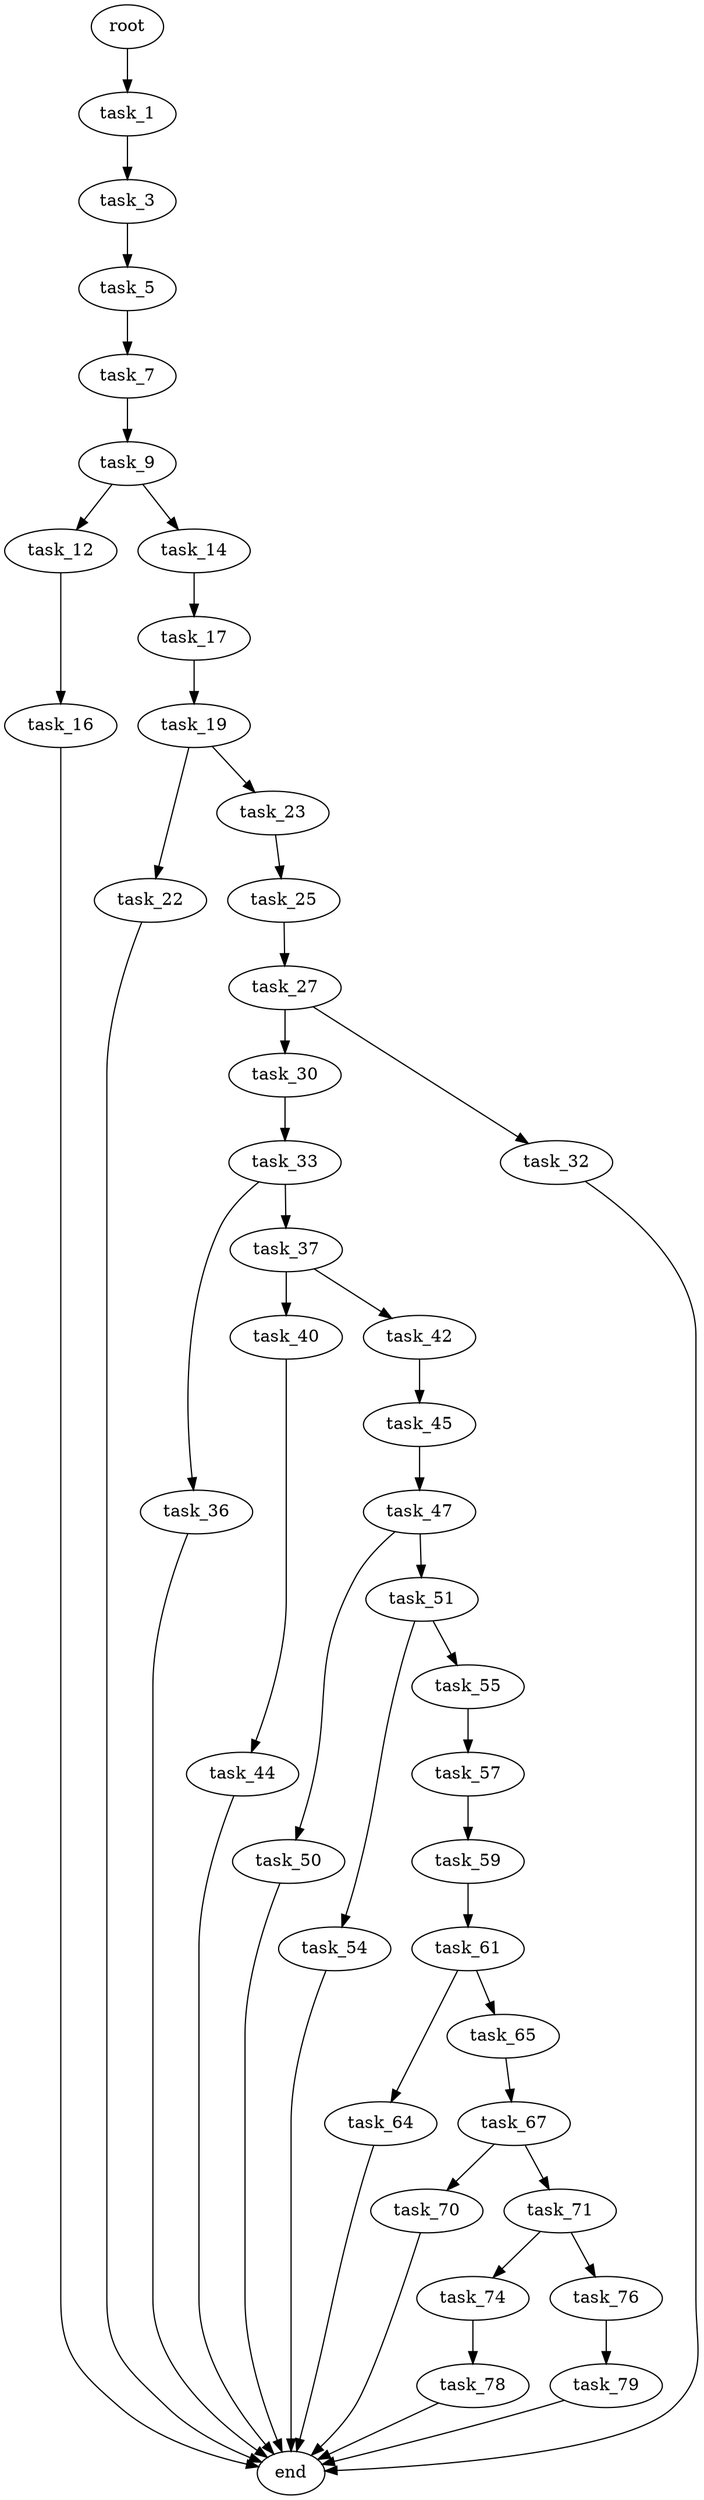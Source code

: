 digraph G {
  root [size="0.000000"];
  task_1 [size="68719476736.000000"];
  task_3 [size="231928233984.000000"];
  task_5 [size="99362119736.000000"];
  task_7 [size="368293445632.000000"];
  task_9 [size="782757789696.000000"];
  task_12 [size="231928233984.000000"];
  task_14 [size="9324096707.000000"];
  task_16 [size="36708037419.000000"];
  task_17 [size="134904640927.000000"];
  task_19 [size="11938278012.000000"];
  task_22 [size="1073741824000.000000"];
  task_23 [size="8589934592.000000"];
  task_25 [size="34940591359.000000"];
  task_27 [size="7321090958.000000"];
  task_30 [size="39060942085.000000"];
  task_32 [size="68719476736.000000"];
  task_33 [size="134217728000.000000"];
  task_36 [size="8589934592.000000"];
  task_37 [size="8589934592.000000"];
  task_40 [size="268689864196.000000"];
  task_42 [size="634238091114.000000"];
  task_44 [size="1073741824000.000000"];
  task_45 [size="674680823770.000000"];
  task_47 [size="1073741824000.000000"];
  task_50 [size="88493901696.000000"];
  task_51 [size="549755813888.000000"];
  task_54 [size="10634423161.000000"];
  task_55 [size="14707119516.000000"];
  task_57 [size="782757789696.000000"];
  task_59 [size="6832845782.000000"];
  task_61 [size="5926629846.000000"];
  task_64 [size="202653082383.000000"];
  task_65 [size="28647510576.000000"];
  task_67 [size="14961049806.000000"];
  task_70 [size="12204152813.000000"];
  task_71 [size="782757789696.000000"];
  task_74 [size="49025443818.000000"];
  task_76 [size="6604862872.000000"];
  task_78 [size="30009711916.000000"];
  task_79 [size="1695636543.000000"];
  end [size="0.000000"];

  root -> task_1 [size="1.000000"];
  task_1 -> task_3 [size="134217728.000000"];
  task_3 -> task_5 [size="301989888.000000"];
  task_5 -> task_7 [size="301989888.000000"];
  task_7 -> task_9 [size="411041792.000000"];
  task_9 -> task_12 [size="679477248.000000"];
  task_9 -> task_14 [size="679477248.000000"];
  task_12 -> task_16 [size="301989888.000000"];
  task_14 -> task_17 [size="209715200.000000"];
  task_16 -> end [size="1.000000"];
  task_17 -> task_19 [size="301989888.000000"];
  task_19 -> task_22 [size="301989888.000000"];
  task_19 -> task_23 [size="301989888.000000"];
  task_22 -> end [size="1.000000"];
  task_23 -> task_25 [size="33554432.000000"];
  task_25 -> task_27 [size="134217728.000000"];
  task_27 -> task_30 [size="679477248.000000"];
  task_27 -> task_32 [size="679477248.000000"];
  task_30 -> task_33 [size="679477248.000000"];
  task_32 -> end [size="1.000000"];
  task_33 -> task_36 [size="209715200.000000"];
  task_33 -> task_37 [size="209715200.000000"];
  task_36 -> end [size="1.000000"];
  task_37 -> task_40 [size="33554432.000000"];
  task_37 -> task_42 [size="33554432.000000"];
  task_40 -> task_44 [size="209715200.000000"];
  task_42 -> task_45 [size="411041792.000000"];
  task_44 -> end [size="1.000000"];
  task_45 -> task_47 [size="838860800.000000"];
  task_47 -> task_50 [size="838860800.000000"];
  task_47 -> task_51 [size="838860800.000000"];
  task_50 -> end [size="1.000000"];
  task_51 -> task_54 [size="536870912.000000"];
  task_51 -> task_55 [size="536870912.000000"];
  task_54 -> end [size="1.000000"];
  task_55 -> task_57 [size="33554432.000000"];
  task_57 -> task_59 [size="679477248.000000"];
  task_59 -> task_61 [size="209715200.000000"];
  task_61 -> task_64 [size="536870912.000000"];
  task_61 -> task_65 [size="536870912.000000"];
  task_64 -> end [size="1.000000"];
  task_65 -> task_67 [size="536870912.000000"];
  task_67 -> task_70 [size="411041792.000000"];
  task_67 -> task_71 [size="411041792.000000"];
  task_70 -> end [size="1.000000"];
  task_71 -> task_74 [size="679477248.000000"];
  task_71 -> task_76 [size="679477248.000000"];
  task_74 -> task_78 [size="838860800.000000"];
  task_76 -> task_79 [size="536870912.000000"];
  task_78 -> end [size="1.000000"];
  task_79 -> end [size="1.000000"];
}
